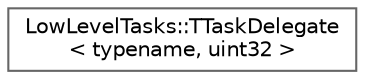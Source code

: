 digraph "Graphical Class Hierarchy"
{
 // INTERACTIVE_SVG=YES
 // LATEX_PDF_SIZE
  bgcolor="transparent";
  edge [fontname=Helvetica,fontsize=10,labelfontname=Helvetica,labelfontsize=10];
  node [fontname=Helvetica,fontsize=10,shape=box,height=0.2,width=0.4];
  rankdir="LR";
  Node0 [id="Node000000",label="LowLevelTasks::TTaskDelegate\l\< typename, uint32 \>",height=0.2,width=0.4,color="grey40", fillcolor="white", style="filled",URL="$d5/d69/classLowLevelTasks_1_1TTaskDelegate.html",tooltip=" "];
}
